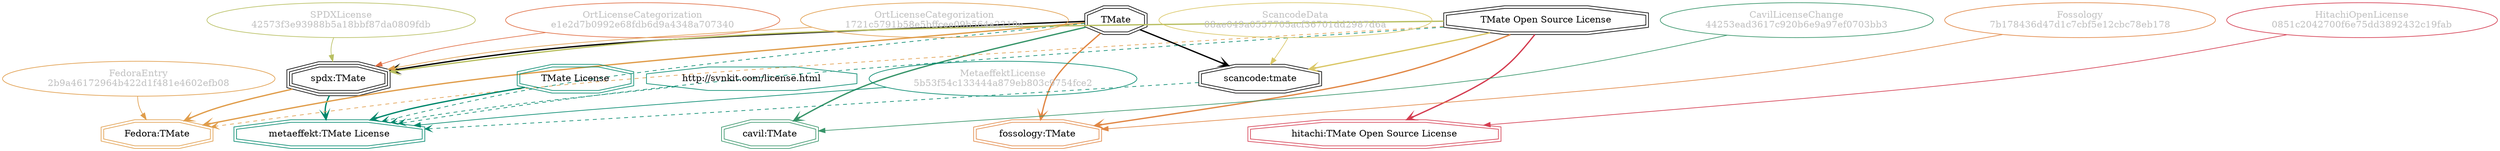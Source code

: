 strict digraph {
    node [shape=box];
    graph [splines=curved];
    4100 [label="SPDXLicense\n42573f3e93988b5a18bbf87da0809fdb"
         ,fontcolor=gray
         ,color="#b8bf62"
         ,fillcolor="beige;1"
         ,shape=ellipse];
    4101 [label="spdx:TMate"
         ,shape=tripleoctagon];
    4102 [label=TMate
         ,shape=doubleoctagon];
    4103 [label="TMate Open Source License"
         ,shape=doubleoctagon];
    8426 [label="FedoraEntry\n2b9a46172964b422d1f481e4602efb08"
         ,fontcolor=gray
         ,color="#e09d4b"
         ,fillcolor="beige;1"
         ,shape=ellipse];
    8427 [label="Fedora:TMate"
         ,color="#e09d4b"
         ,shape=doubleoctagon];
    24491 [label="ScancodeData\n08ae049a0557705acf36701dd2987d6a"
          ,fontcolor=gray
          ,color="#dac767"
          ,fillcolor="beige;1"
          ,shape=ellipse];
    24492 [label="scancode:tmate"
          ,shape=doubleoctagon];
    27485 [label="Fossology\n7b178436d47d1c7cbf5e12cbc78eb178"
          ,fontcolor=gray
          ,color="#e18745"
          ,fillcolor="beige;1"
          ,shape=ellipse];
    27486 [label="fossology:TMate"
          ,color="#e18745"
          ,shape=doubleoctagon];
    35228 [label="OrtLicenseCategorization\ne1e2d7b0992e68fdb6d9a4348a707340"
          ,fontcolor=gray
          ,color="#e06f45"
          ,fillcolor="beige;1"
          ,shape=ellipse];
    36258 [label="OrtLicenseCategorization\n1721c5791b58e5bffcee09b564a2219e"
          ,fontcolor=gray
          ,color="#e09d4b"
          ,fillcolor="beige;1"
          ,shape=ellipse];
    38062 [label="CavilLicenseChange\n44253ead3617c920b6e9a97ef0703bb3"
          ,fontcolor=gray
          ,color="#379469"
          ,fillcolor="beige;1"
          ,shape=ellipse];
    38063 [label="cavil:TMate"
          ,color="#379469"
          ,shape=doubleoctagon];
    48866 [label="MetaeffektLicense\n5b53f54c133444a879eb803c9754fce2"
          ,fontcolor=gray
          ,color="#00876c"
          ,fillcolor="beige;1"
          ,shape=ellipse];
    48867 [label="metaeffekt:TMate License"
          ,color="#00876c"
          ,shape=doubleoctagon];
    48868 [label="TMate License"
          ,color="#00876c"
          ,shape=doubleoctagon];
    48869 [label="http://svnkit.com/license.html"
          ,color="#00876c"
          ,shape=octagon];
    53134 [label="HitachiOpenLicense\n0851c2042700f6e75dd3892432c19fab"
          ,fontcolor=gray
          ,color="#d43d51"
          ,fillcolor="beige;1"
          ,shape=ellipse];
    53135 [label="hitachi:TMate Open Source License"
          ,color="#d43d51"
          ,shape=doubleoctagon];
    4100 -> 4101 [weight=0.5
                 ,color="#b8bf62"];
    4101 -> 8427 [style=bold
                 ,arrowhead=vee
                 ,weight=0.7
                 ,color="#e09d4b"];
    4101 -> 48867 [style=bold
                  ,arrowhead=vee
                  ,weight=0.7
                  ,color="#00876c"];
    4102 -> 4101 [style=bold
                 ,arrowhead=vee
                 ,weight=0.7];
    4102 -> 8427 [style=bold
                 ,arrowhead=vee
                 ,weight=0.7
                 ,color="#e09d4b"];
    4102 -> 8427 [style=bold
                 ,arrowhead=vee
                 ,weight=0.7
                 ,color="#e09d4b"];
    4102 -> 24492 [style=bold
                  ,arrowhead=vee
                  ,weight=0.7];
    4102 -> 27486 [style=bold
                  ,arrowhead=vee
                  ,weight=0.7
                  ,color="#e18745"];
    4102 -> 38063 [style=bold
                  ,arrowhead=vee
                  ,weight=0.7
                  ,color="#379469"];
    4102 -> 38063 [style=bold
                  ,arrowhead=vee
                  ,weight=0.7
                  ,color="#379469"];
    4102 -> 48867 [style=dashed
                  ,arrowhead=vee
                  ,weight=0.5
                  ,color="#00876c"];
    4103 -> 4101 [style=bold
                 ,arrowhead=vee
                 ,weight=0.7
                 ,color="#b8bf62"];
    4103 -> 8427 [style=dashed
                 ,arrowhead=vee
                 ,weight=0.5
                 ,color="#e09d4b"];
    4103 -> 24492 [style=bold
                  ,arrowhead=vee
                  ,weight=0.7
                  ,color="#dac767"];
    4103 -> 27486 [style=bold
                  ,arrowhead=vee
                  ,weight=0.7
                  ,color="#e18745"];
    4103 -> 48867 [style=dashed
                  ,arrowhead=vee
                  ,weight=0.5
                  ,color="#00876c"];
    4103 -> 53135 [style=bold
                  ,arrowhead=vee
                  ,weight=0.7
                  ,color="#d43d51"];
    8426 -> 8427 [weight=0.5
                 ,color="#e09d4b"];
    24491 -> 24492 [weight=0.5
                   ,color="#dac767"];
    24492 -> 48867 [style=dashed
                   ,arrowhead=vee
                   ,weight=0.5
                   ,color="#00876c"];
    27485 -> 27486 [weight=0.5
                   ,color="#e18745"];
    35228 -> 4101 [weight=0.5
                  ,color="#e06f45"];
    36258 -> 4101 [weight=0.5
                  ,color="#e09d4b"];
    38062 -> 38063 [weight=0.5
                   ,color="#379469"];
    48866 -> 48867 [weight=0.5
                   ,color="#00876c"];
    48868 -> 48867 [style=bold
                   ,arrowhead=vee
                   ,weight=0.7
                   ,color="#00876c"];
    48868 -> 48867 [style=bold
                   ,arrowhead=vee
                   ,weight=0.7
                   ,color="#00876c"];
    48869 -> 48867 [style=dashed
                   ,arrowhead=vee
                   ,weight=0.5
                   ,color="#00876c"];
    53134 -> 53135 [weight=0.5
                   ,color="#d43d51"];
}
